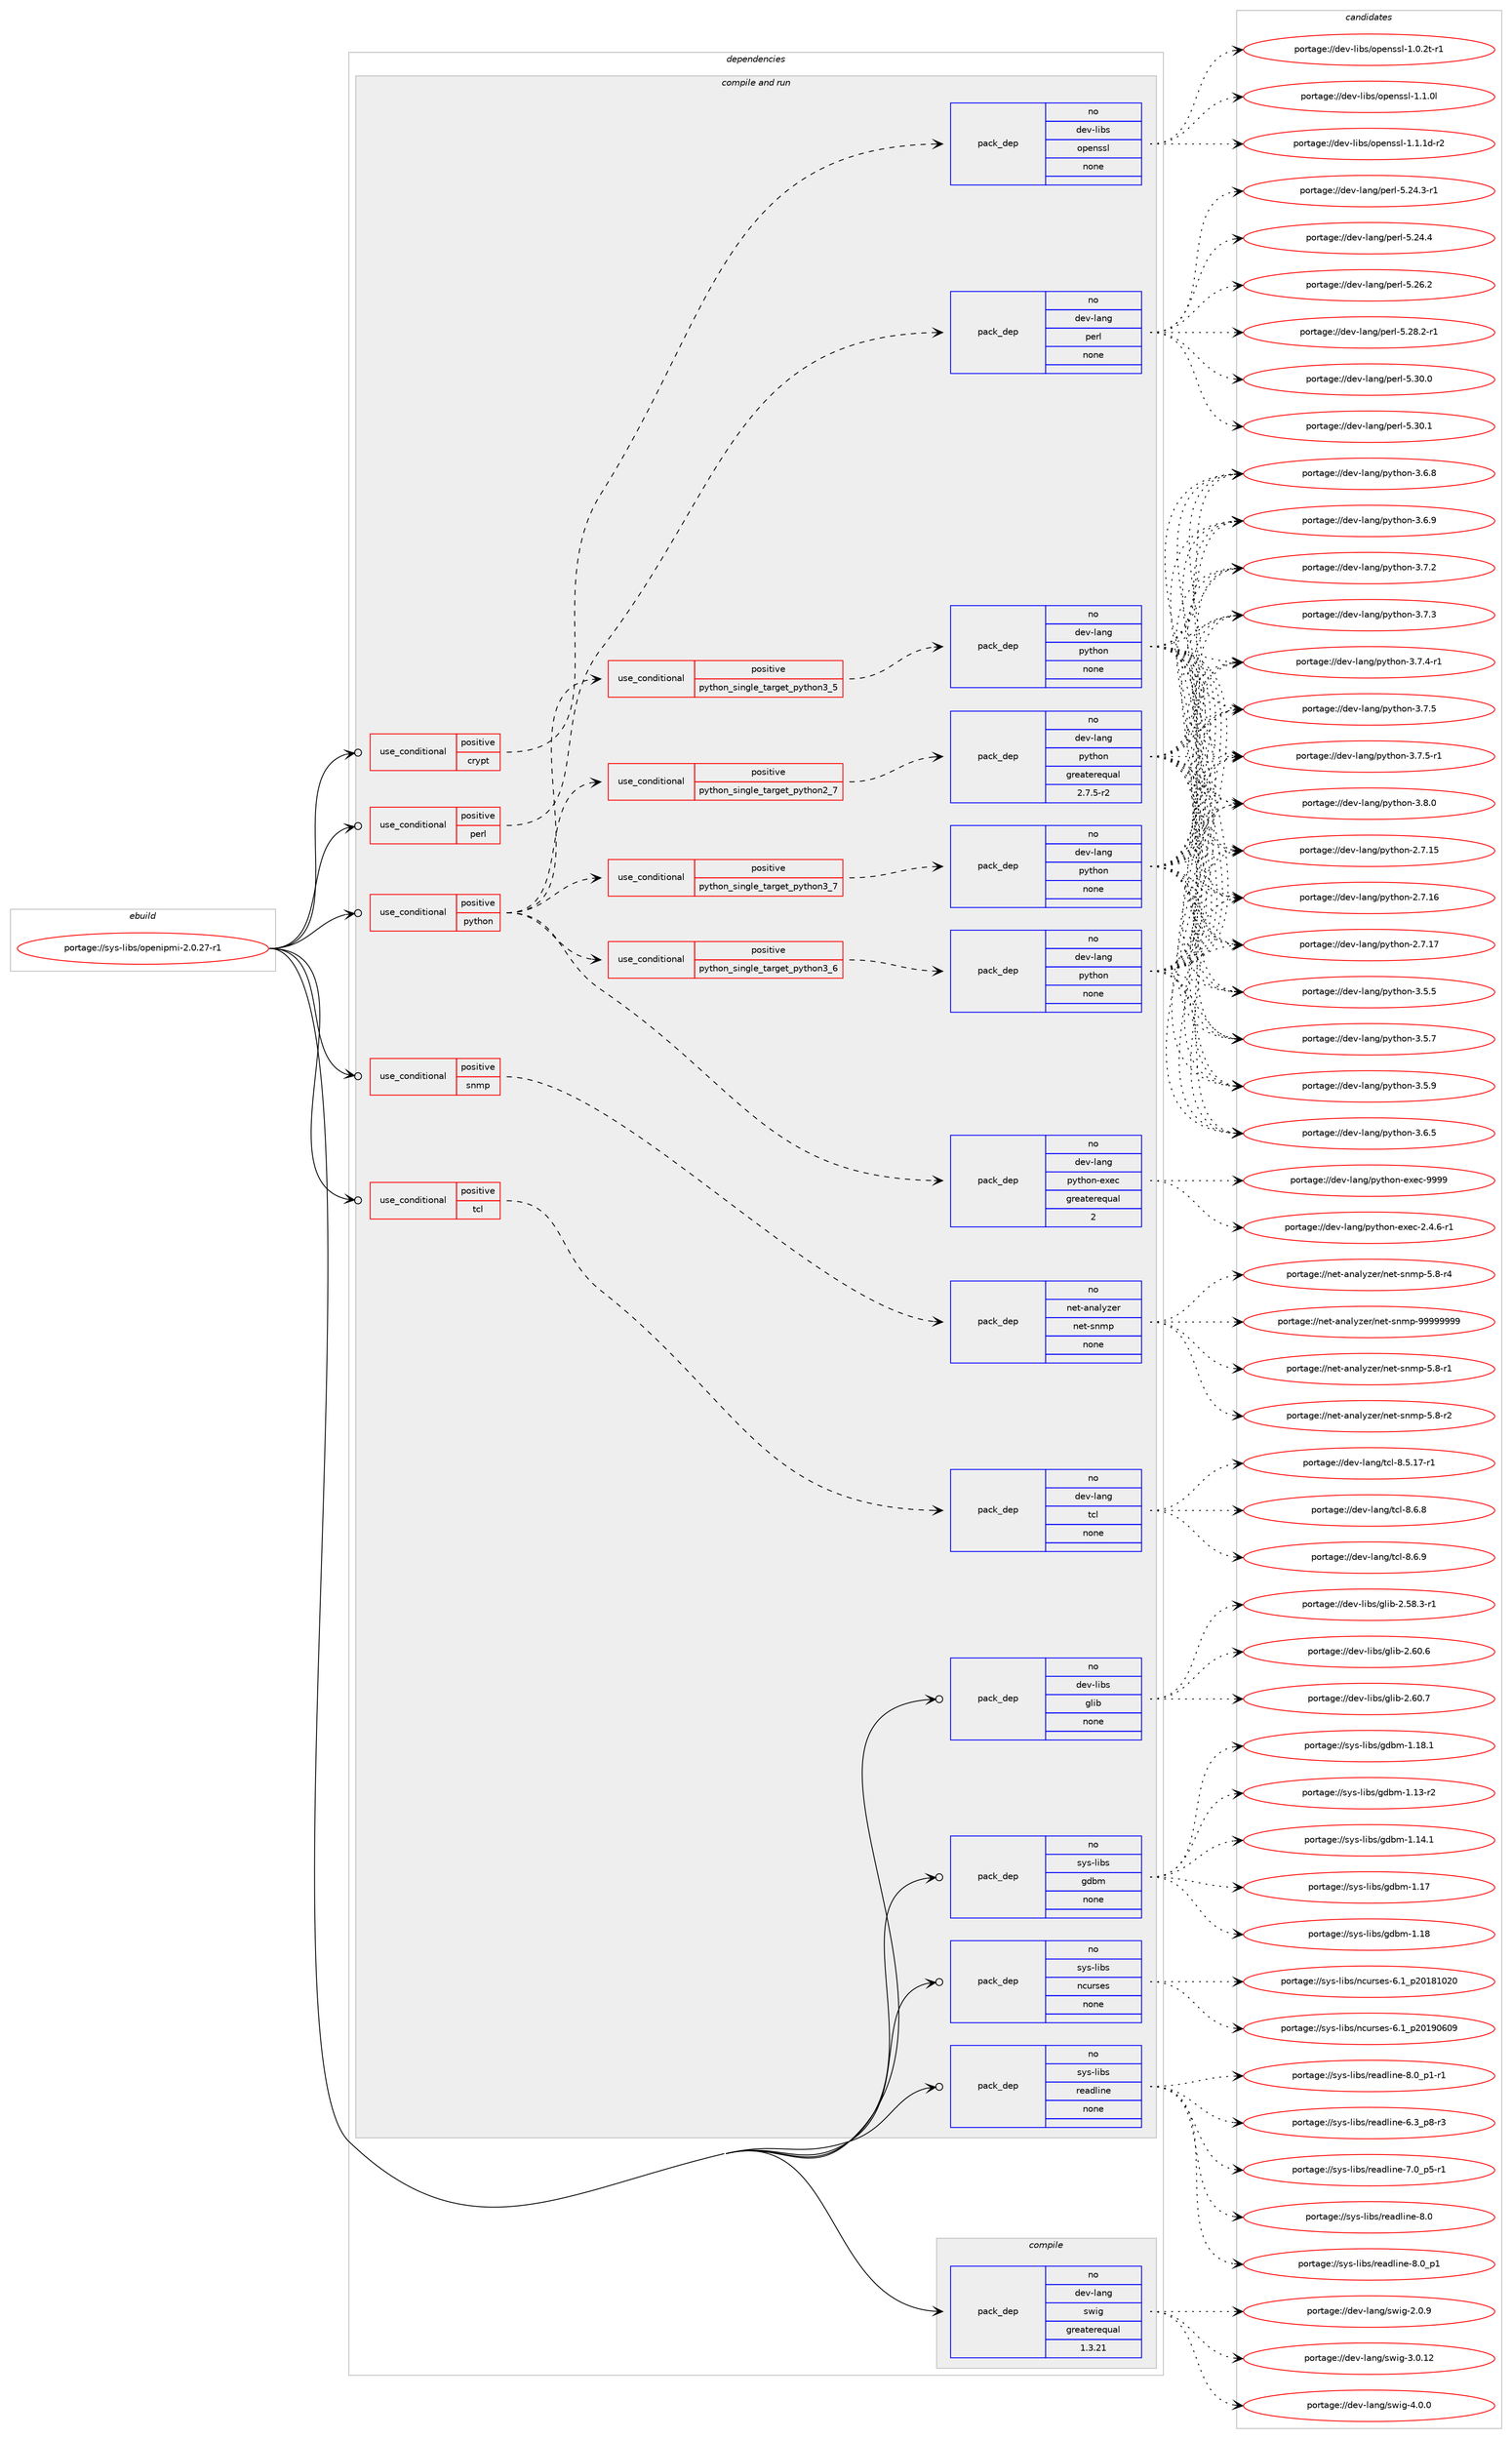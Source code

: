 digraph prolog {

# *************
# Graph options
# *************

newrank=true;
concentrate=true;
compound=true;
graph [rankdir=LR,fontname=Helvetica,fontsize=10,ranksep=1.5];#, ranksep=2.5, nodesep=0.2];
edge  [arrowhead=vee];
node  [fontname=Helvetica,fontsize=10];

# **********
# The ebuild
# **********

subgraph cluster_leftcol {
color=gray;
rank=same;
label=<<i>ebuild</i>>;
id [label="portage://sys-libs/openipmi-2.0.27-r1", color=red, width=4, href="../sys-libs/openipmi-2.0.27-r1.svg"];
}

# ****************
# The dependencies
# ****************

subgraph cluster_midcol {
color=gray;
label=<<i>dependencies</i>>;
subgraph cluster_compile {
fillcolor="#eeeeee";
style=filled;
label=<<i>compile</i>>;
subgraph pack320271 {
dependency432081 [label=<<TABLE BORDER="0" CELLBORDER="1" CELLSPACING="0" CELLPADDING="4" WIDTH="220"><TR><TD ROWSPAN="6" CELLPADDING="30">pack_dep</TD></TR><TR><TD WIDTH="110">no</TD></TR><TR><TD>dev-lang</TD></TR><TR><TD>swig</TD></TR><TR><TD>greaterequal</TD></TR><TR><TD>1.3.21</TD></TR></TABLE>>, shape=none, color=blue];
}
id:e -> dependency432081:w [weight=20,style="solid",arrowhead="vee"];
}
subgraph cluster_compileandrun {
fillcolor="#eeeeee";
style=filled;
label=<<i>compile and run</i>>;
subgraph cond104509 {
dependency432082 [label=<<TABLE BORDER="0" CELLBORDER="1" CELLSPACING="0" CELLPADDING="4"><TR><TD ROWSPAN="3" CELLPADDING="10">use_conditional</TD></TR><TR><TD>positive</TD></TR><TR><TD>crypt</TD></TR></TABLE>>, shape=none, color=red];
subgraph pack320272 {
dependency432083 [label=<<TABLE BORDER="0" CELLBORDER="1" CELLSPACING="0" CELLPADDING="4" WIDTH="220"><TR><TD ROWSPAN="6" CELLPADDING="30">pack_dep</TD></TR><TR><TD WIDTH="110">no</TD></TR><TR><TD>dev-libs</TD></TR><TR><TD>openssl</TD></TR><TR><TD>none</TD></TR><TR><TD></TD></TR></TABLE>>, shape=none, color=blue];
}
dependency432082:e -> dependency432083:w [weight=20,style="dashed",arrowhead="vee"];
}
id:e -> dependency432082:w [weight=20,style="solid",arrowhead="odotvee"];
subgraph cond104510 {
dependency432084 [label=<<TABLE BORDER="0" CELLBORDER="1" CELLSPACING="0" CELLPADDING="4"><TR><TD ROWSPAN="3" CELLPADDING="10">use_conditional</TD></TR><TR><TD>positive</TD></TR><TR><TD>perl</TD></TR></TABLE>>, shape=none, color=red];
subgraph pack320273 {
dependency432085 [label=<<TABLE BORDER="0" CELLBORDER="1" CELLSPACING="0" CELLPADDING="4" WIDTH="220"><TR><TD ROWSPAN="6" CELLPADDING="30">pack_dep</TD></TR><TR><TD WIDTH="110">no</TD></TR><TR><TD>dev-lang</TD></TR><TR><TD>perl</TD></TR><TR><TD>none</TD></TR><TR><TD></TD></TR></TABLE>>, shape=none, color=blue];
}
dependency432084:e -> dependency432085:w [weight=20,style="dashed",arrowhead="vee"];
}
id:e -> dependency432084:w [weight=20,style="solid",arrowhead="odotvee"];
subgraph cond104511 {
dependency432086 [label=<<TABLE BORDER="0" CELLBORDER="1" CELLSPACING="0" CELLPADDING="4"><TR><TD ROWSPAN="3" CELLPADDING="10">use_conditional</TD></TR><TR><TD>positive</TD></TR><TR><TD>python</TD></TR></TABLE>>, shape=none, color=red];
subgraph cond104512 {
dependency432087 [label=<<TABLE BORDER="0" CELLBORDER="1" CELLSPACING="0" CELLPADDING="4"><TR><TD ROWSPAN="3" CELLPADDING="10">use_conditional</TD></TR><TR><TD>positive</TD></TR><TR><TD>python_single_target_python2_7</TD></TR></TABLE>>, shape=none, color=red];
subgraph pack320274 {
dependency432088 [label=<<TABLE BORDER="0" CELLBORDER="1" CELLSPACING="0" CELLPADDING="4" WIDTH="220"><TR><TD ROWSPAN="6" CELLPADDING="30">pack_dep</TD></TR><TR><TD WIDTH="110">no</TD></TR><TR><TD>dev-lang</TD></TR><TR><TD>python</TD></TR><TR><TD>greaterequal</TD></TR><TR><TD>2.7.5-r2</TD></TR></TABLE>>, shape=none, color=blue];
}
dependency432087:e -> dependency432088:w [weight=20,style="dashed",arrowhead="vee"];
}
dependency432086:e -> dependency432087:w [weight=20,style="dashed",arrowhead="vee"];
subgraph cond104513 {
dependency432089 [label=<<TABLE BORDER="0" CELLBORDER="1" CELLSPACING="0" CELLPADDING="4"><TR><TD ROWSPAN="3" CELLPADDING="10">use_conditional</TD></TR><TR><TD>positive</TD></TR><TR><TD>python_single_target_python3_5</TD></TR></TABLE>>, shape=none, color=red];
subgraph pack320275 {
dependency432090 [label=<<TABLE BORDER="0" CELLBORDER="1" CELLSPACING="0" CELLPADDING="4" WIDTH="220"><TR><TD ROWSPAN="6" CELLPADDING="30">pack_dep</TD></TR><TR><TD WIDTH="110">no</TD></TR><TR><TD>dev-lang</TD></TR><TR><TD>python</TD></TR><TR><TD>none</TD></TR><TR><TD></TD></TR></TABLE>>, shape=none, color=blue];
}
dependency432089:e -> dependency432090:w [weight=20,style="dashed",arrowhead="vee"];
}
dependency432086:e -> dependency432089:w [weight=20,style="dashed",arrowhead="vee"];
subgraph cond104514 {
dependency432091 [label=<<TABLE BORDER="0" CELLBORDER="1" CELLSPACING="0" CELLPADDING="4"><TR><TD ROWSPAN="3" CELLPADDING="10">use_conditional</TD></TR><TR><TD>positive</TD></TR><TR><TD>python_single_target_python3_6</TD></TR></TABLE>>, shape=none, color=red];
subgraph pack320276 {
dependency432092 [label=<<TABLE BORDER="0" CELLBORDER="1" CELLSPACING="0" CELLPADDING="4" WIDTH="220"><TR><TD ROWSPAN="6" CELLPADDING="30">pack_dep</TD></TR><TR><TD WIDTH="110">no</TD></TR><TR><TD>dev-lang</TD></TR><TR><TD>python</TD></TR><TR><TD>none</TD></TR><TR><TD></TD></TR></TABLE>>, shape=none, color=blue];
}
dependency432091:e -> dependency432092:w [weight=20,style="dashed",arrowhead="vee"];
}
dependency432086:e -> dependency432091:w [weight=20,style="dashed",arrowhead="vee"];
subgraph cond104515 {
dependency432093 [label=<<TABLE BORDER="0" CELLBORDER="1" CELLSPACING="0" CELLPADDING="4"><TR><TD ROWSPAN="3" CELLPADDING="10">use_conditional</TD></TR><TR><TD>positive</TD></TR><TR><TD>python_single_target_python3_7</TD></TR></TABLE>>, shape=none, color=red];
subgraph pack320277 {
dependency432094 [label=<<TABLE BORDER="0" CELLBORDER="1" CELLSPACING="0" CELLPADDING="4" WIDTH="220"><TR><TD ROWSPAN="6" CELLPADDING="30">pack_dep</TD></TR><TR><TD WIDTH="110">no</TD></TR><TR><TD>dev-lang</TD></TR><TR><TD>python</TD></TR><TR><TD>none</TD></TR><TR><TD></TD></TR></TABLE>>, shape=none, color=blue];
}
dependency432093:e -> dependency432094:w [weight=20,style="dashed",arrowhead="vee"];
}
dependency432086:e -> dependency432093:w [weight=20,style="dashed",arrowhead="vee"];
subgraph pack320278 {
dependency432095 [label=<<TABLE BORDER="0" CELLBORDER="1" CELLSPACING="0" CELLPADDING="4" WIDTH="220"><TR><TD ROWSPAN="6" CELLPADDING="30">pack_dep</TD></TR><TR><TD WIDTH="110">no</TD></TR><TR><TD>dev-lang</TD></TR><TR><TD>python-exec</TD></TR><TR><TD>greaterequal</TD></TR><TR><TD>2</TD></TR></TABLE>>, shape=none, color=blue];
}
dependency432086:e -> dependency432095:w [weight=20,style="dashed",arrowhead="vee"];
}
id:e -> dependency432086:w [weight=20,style="solid",arrowhead="odotvee"];
subgraph cond104516 {
dependency432096 [label=<<TABLE BORDER="0" CELLBORDER="1" CELLSPACING="0" CELLPADDING="4"><TR><TD ROWSPAN="3" CELLPADDING="10">use_conditional</TD></TR><TR><TD>positive</TD></TR><TR><TD>snmp</TD></TR></TABLE>>, shape=none, color=red];
subgraph pack320279 {
dependency432097 [label=<<TABLE BORDER="0" CELLBORDER="1" CELLSPACING="0" CELLPADDING="4" WIDTH="220"><TR><TD ROWSPAN="6" CELLPADDING="30">pack_dep</TD></TR><TR><TD WIDTH="110">no</TD></TR><TR><TD>net-analyzer</TD></TR><TR><TD>net-snmp</TD></TR><TR><TD>none</TD></TR><TR><TD></TD></TR></TABLE>>, shape=none, color=blue];
}
dependency432096:e -> dependency432097:w [weight=20,style="dashed",arrowhead="vee"];
}
id:e -> dependency432096:w [weight=20,style="solid",arrowhead="odotvee"];
subgraph cond104517 {
dependency432098 [label=<<TABLE BORDER="0" CELLBORDER="1" CELLSPACING="0" CELLPADDING="4"><TR><TD ROWSPAN="3" CELLPADDING="10">use_conditional</TD></TR><TR><TD>positive</TD></TR><TR><TD>tcl</TD></TR></TABLE>>, shape=none, color=red];
subgraph pack320280 {
dependency432099 [label=<<TABLE BORDER="0" CELLBORDER="1" CELLSPACING="0" CELLPADDING="4" WIDTH="220"><TR><TD ROWSPAN="6" CELLPADDING="30">pack_dep</TD></TR><TR><TD WIDTH="110">no</TD></TR><TR><TD>dev-lang</TD></TR><TR><TD>tcl</TD></TR><TR><TD>none</TD></TR><TR><TD></TD></TR></TABLE>>, shape=none, color=blue];
}
dependency432098:e -> dependency432099:w [weight=20,style="dashed",arrowhead="vee"];
}
id:e -> dependency432098:w [weight=20,style="solid",arrowhead="odotvee"];
subgraph pack320281 {
dependency432100 [label=<<TABLE BORDER="0" CELLBORDER="1" CELLSPACING="0" CELLPADDING="4" WIDTH="220"><TR><TD ROWSPAN="6" CELLPADDING="30">pack_dep</TD></TR><TR><TD WIDTH="110">no</TD></TR><TR><TD>dev-libs</TD></TR><TR><TD>glib</TD></TR><TR><TD>none</TD></TR><TR><TD></TD></TR></TABLE>>, shape=none, color=blue];
}
id:e -> dependency432100:w [weight=20,style="solid",arrowhead="odotvee"];
subgraph pack320282 {
dependency432101 [label=<<TABLE BORDER="0" CELLBORDER="1" CELLSPACING="0" CELLPADDING="4" WIDTH="220"><TR><TD ROWSPAN="6" CELLPADDING="30">pack_dep</TD></TR><TR><TD WIDTH="110">no</TD></TR><TR><TD>sys-libs</TD></TR><TR><TD>gdbm</TD></TR><TR><TD>none</TD></TR><TR><TD></TD></TR></TABLE>>, shape=none, color=blue];
}
id:e -> dependency432101:w [weight=20,style="solid",arrowhead="odotvee"];
subgraph pack320283 {
dependency432102 [label=<<TABLE BORDER="0" CELLBORDER="1" CELLSPACING="0" CELLPADDING="4" WIDTH="220"><TR><TD ROWSPAN="6" CELLPADDING="30">pack_dep</TD></TR><TR><TD WIDTH="110">no</TD></TR><TR><TD>sys-libs</TD></TR><TR><TD>ncurses</TD></TR><TR><TD>none</TD></TR><TR><TD></TD></TR></TABLE>>, shape=none, color=blue];
}
id:e -> dependency432102:w [weight=20,style="solid",arrowhead="odotvee"];
subgraph pack320284 {
dependency432103 [label=<<TABLE BORDER="0" CELLBORDER="1" CELLSPACING="0" CELLPADDING="4" WIDTH="220"><TR><TD ROWSPAN="6" CELLPADDING="30">pack_dep</TD></TR><TR><TD WIDTH="110">no</TD></TR><TR><TD>sys-libs</TD></TR><TR><TD>readline</TD></TR><TR><TD>none</TD></TR><TR><TD></TD></TR></TABLE>>, shape=none, color=blue];
}
id:e -> dependency432103:w [weight=20,style="solid",arrowhead="odotvee"];
}
subgraph cluster_run {
fillcolor="#eeeeee";
style=filled;
label=<<i>run</i>>;
}
}

# **************
# The candidates
# **************

subgraph cluster_choices {
rank=same;
color=gray;
label=<<i>candidates</i>>;

subgraph choice320271 {
color=black;
nodesep=1;
choiceportage100101118451089711010347115119105103455046484657 [label="portage://dev-lang/swig-2.0.9", color=red, width=4,href="../dev-lang/swig-2.0.9.svg"];
choiceportage10010111845108971101034711511910510345514648464950 [label="portage://dev-lang/swig-3.0.12", color=red, width=4,href="../dev-lang/swig-3.0.12.svg"];
choiceportage100101118451089711010347115119105103455246484648 [label="portage://dev-lang/swig-4.0.0", color=red, width=4,href="../dev-lang/swig-4.0.0.svg"];
dependency432081:e -> choiceportage100101118451089711010347115119105103455046484657:w [style=dotted,weight="100"];
dependency432081:e -> choiceportage10010111845108971101034711511910510345514648464950:w [style=dotted,weight="100"];
dependency432081:e -> choiceportage100101118451089711010347115119105103455246484648:w [style=dotted,weight="100"];
}
subgraph choice320272 {
color=black;
nodesep=1;
choiceportage1001011184510810598115471111121011101151151084549464846501164511449 [label="portage://dev-libs/openssl-1.0.2t-r1", color=red, width=4,href="../dev-libs/openssl-1.0.2t-r1.svg"];
choiceportage100101118451081059811547111112101110115115108454946494648108 [label="portage://dev-libs/openssl-1.1.0l", color=red, width=4,href="../dev-libs/openssl-1.1.0l.svg"];
choiceportage1001011184510810598115471111121011101151151084549464946491004511450 [label="portage://dev-libs/openssl-1.1.1d-r2", color=red, width=4,href="../dev-libs/openssl-1.1.1d-r2.svg"];
dependency432083:e -> choiceportage1001011184510810598115471111121011101151151084549464846501164511449:w [style=dotted,weight="100"];
dependency432083:e -> choiceportage100101118451081059811547111112101110115115108454946494648108:w [style=dotted,weight="100"];
dependency432083:e -> choiceportage1001011184510810598115471111121011101151151084549464946491004511450:w [style=dotted,weight="100"];
}
subgraph choice320273 {
color=black;
nodesep=1;
choiceportage100101118451089711010347112101114108455346505246514511449 [label="portage://dev-lang/perl-5.24.3-r1", color=red, width=4,href="../dev-lang/perl-5.24.3-r1.svg"];
choiceportage10010111845108971101034711210111410845534650524652 [label="portage://dev-lang/perl-5.24.4", color=red, width=4,href="../dev-lang/perl-5.24.4.svg"];
choiceportage10010111845108971101034711210111410845534650544650 [label="portage://dev-lang/perl-5.26.2", color=red, width=4,href="../dev-lang/perl-5.26.2.svg"];
choiceportage100101118451089711010347112101114108455346505646504511449 [label="portage://dev-lang/perl-5.28.2-r1", color=red, width=4,href="../dev-lang/perl-5.28.2-r1.svg"];
choiceportage10010111845108971101034711210111410845534651484648 [label="portage://dev-lang/perl-5.30.0", color=red, width=4,href="../dev-lang/perl-5.30.0.svg"];
choiceportage10010111845108971101034711210111410845534651484649 [label="portage://dev-lang/perl-5.30.1", color=red, width=4,href="../dev-lang/perl-5.30.1.svg"];
dependency432085:e -> choiceportage100101118451089711010347112101114108455346505246514511449:w [style=dotted,weight="100"];
dependency432085:e -> choiceportage10010111845108971101034711210111410845534650524652:w [style=dotted,weight="100"];
dependency432085:e -> choiceportage10010111845108971101034711210111410845534650544650:w [style=dotted,weight="100"];
dependency432085:e -> choiceportage100101118451089711010347112101114108455346505646504511449:w [style=dotted,weight="100"];
dependency432085:e -> choiceportage10010111845108971101034711210111410845534651484648:w [style=dotted,weight="100"];
dependency432085:e -> choiceportage10010111845108971101034711210111410845534651484649:w [style=dotted,weight="100"];
}
subgraph choice320274 {
color=black;
nodesep=1;
choiceportage10010111845108971101034711212111610411111045504655464953 [label="portage://dev-lang/python-2.7.15", color=red, width=4,href="../dev-lang/python-2.7.15.svg"];
choiceportage10010111845108971101034711212111610411111045504655464954 [label="portage://dev-lang/python-2.7.16", color=red, width=4,href="../dev-lang/python-2.7.16.svg"];
choiceportage10010111845108971101034711212111610411111045504655464955 [label="portage://dev-lang/python-2.7.17", color=red, width=4,href="../dev-lang/python-2.7.17.svg"];
choiceportage100101118451089711010347112121116104111110455146534653 [label="portage://dev-lang/python-3.5.5", color=red, width=4,href="../dev-lang/python-3.5.5.svg"];
choiceportage100101118451089711010347112121116104111110455146534655 [label="portage://dev-lang/python-3.5.7", color=red, width=4,href="../dev-lang/python-3.5.7.svg"];
choiceportage100101118451089711010347112121116104111110455146534657 [label="portage://dev-lang/python-3.5.9", color=red, width=4,href="../dev-lang/python-3.5.9.svg"];
choiceportage100101118451089711010347112121116104111110455146544653 [label="portage://dev-lang/python-3.6.5", color=red, width=4,href="../dev-lang/python-3.6.5.svg"];
choiceportage100101118451089711010347112121116104111110455146544656 [label="portage://dev-lang/python-3.6.8", color=red, width=4,href="../dev-lang/python-3.6.8.svg"];
choiceportage100101118451089711010347112121116104111110455146544657 [label="portage://dev-lang/python-3.6.9", color=red, width=4,href="../dev-lang/python-3.6.9.svg"];
choiceportage100101118451089711010347112121116104111110455146554650 [label="portage://dev-lang/python-3.7.2", color=red, width=4,href="../dev-lang/python-3.7.2.svg"];
choiceportage100101118451089711010347112121116104111110455146554651 [label="portage://dev-lang/python-3.7.3", color=red, width=4,href="../dev-lang/python-3.7.3.svg"];
choiceportage1001011184510897110103471121211161041111104551465546524511449 [label="portage://dev-lang/python-3.7.4-r1", color=red, width=4,href="../dev-lang/python-3.7.4-r1.svg"];
choiceportage100101118451089711010347112121116104111110455146554653 [label="portage://dev-lang/python-3.7.5", color=red, width=4,href="../dev-lang/python-3.7.5.svg"];
choiceportage1001011184510897110103471121211161041111104551465546534511449 [label="portage://dev-lang/python-3.7.5-r1", color=red, width=4,href="../dev-lang/python-3.7.5-r1.svg"];
choiceportage100101118451089711010347112121116104111110455146564648 [label="portage://dev-lang/python-3.8.0", color=red, width=4,href="../dev-lang/python-3.8.0.svg"];
dependency432088:e -> choiceportage10010111845108971101034711212111610411111045504655464953:w [style=dotted,weight="100"];
dependency432088:e -> choiceportage10010111845108971101034711212111610411111045504655464954:w [style=dotted,weight="100"];
dependency432088:e -> choiceportage10010111845108971101034711212111610411111045504655464955:w [style=dotted,weight="100"];
dependency432088:e -> choiceportage100101118451089711010347112121116104111110455146534653:w [style=dotted,weight="100"];
dependency432088:e -> choiceportage100101118451089711010347112121116104111110455146534655:w [style=dotted,weight="100"];
dependency432088:e -> choiceportage100101118451089711010347112121116104111110455146534657:w [style=dotted,weight="100"];
dependency432088:e -> choiceportage100101118451089711010347112121116104111110455146544653:w [style=dotted,weight="100"];
dependency432088:e -> choiceportage100101118451089711010347112121116104111110455146544656:w [style=dotted,weight="100"];
dependency432088:e -> choiceportage100101118451089711010347112121116104111110455146544657:w [style=dotted,weight="100"];
dependency432088:e -> choiceportage100101118451089711010347112121116104111110455146554650:w [style=dotted,weight="100"];
dependency432088:e -> choiceportage100101118451089711010347112121116104111110455146554651:w [style=dotted,weight="100"];
dependency432088:e -> choiceportage1001011184510897110103471121211161041111104551465546524511449:w [style=dotted,weight="100"];
dependency432088:e -> choiceportage100101118451089711010347112121116104111110455146554653:w [style=dotted,weight="100"];
dependency432088:e -> choiceportage1001011184510897110103471121211161041111104551465546534511449:w [style=dotted,weight="100"];
dependency432088:e -> choiceportage100101118451089711010347112121116104111110455146564648:w [style=dotted,weight="100"];
}
subgraph choice320275 {
color=black;
nodesep=1;
choiceportage10010111845108971101034711212111610411111045504655464953 [label="portage://dev-lang/python-2.7.15", color=red, width=4,href="../dev-lang/python-2.7.15.svg"];
choiceportage10010111845108971101034711212111610411111045504655464954 [label="portage://dev-lang/python-2.7.16", color=red, width=4,href="../dev-lang/python-2.7.16.svg"];
choiceportage10010111845108971101034711212111610411111045504655464955 [label="portage://dev-lang/python-2.7.17", color=red, width=4,href="../dev-lang/python-2.7.17.svg"];
choiceportage100101118451089711010347112121116104111110455146534653 [label="portage://dev-lang/python-3.5.5", color=red, width=4,href="../dev-lang/python-3.5.5.svg"];
choiceportage100101118451089711010347112121116104111110455146534655 [label="portage://dev-lang/python-3.5.7", color=red, width=4,href="../dev-lang/python-3.5.7.svg"];
choiceportage100101118451089711010347112121116104111110455146534657 [label="portage://dev-lang/python-3.5.9", color=red, width=4,href="../dev-lang/python-3.5.9.svg"];
choiceportage100101118451089711010347112121116104111110455146544653 [label="portage://dev-lang/python-3.6.5", color=red, width=4,href="../dev-lang/python-3.6.5.svg"];
choiceportage100101118451089711010347112121116104111110455146544656 [label="portage://dev-lang/python-3.6.8", color=red, width=4,href="../dev-lang/python-3.6.8.svg"];
choiceportage100101118451089711010347112121116104111110455146544657 [label="portage://dev-lang/python-3.6.9", color=red, width=4,href="../dev-lang/python-3.6.9.svg"];
choiceportage100101118451089711010347112121116104111110455146554650 [label="portage://dev-lang/python-3.7.2", color=red, width=4,href="../dev-lang/python-3.7.2.svg"];
choiceportage100101118451089711010347112121116104111110455146554651 [label="portage://dev-lang/python-3.7.3", color=red, width=4,href="../dev-lang/python-3.7.3.svg"];
choiceportage1001011184510897110103471121211161041111104551465546524511449 [label="portage://dev-lang/python-3.7.4-r1", color=red, width=4,href="../dev-lang/python-3.7.4-r1.svg"];
choiceportage100101118451089711010347112121116104111110455146554653 [label="portage://dev-lang/python-3.7.5", color=red, width=4,href="../dev-lang/python-3.7.5.svg"];
choiceportage1001011184510897110103471121211161041111104551465546534511449 [label="portage://dev-lang/python-3.7.5-r1", color=red, width=4,href="../dev-lang/python-3.7.5-r1.svg"];
choiceportage100101118451089711010347112121116104111110455146564648 [label="portage://dev-lang/python-3.8.0", color=red, width=4,href="../dev-lang/python-3.8.0.svg"];
dependency432090:e -> choiceportage10010111845108971101034711212111610411111045504655464953:w [style=dotted,weight="100"];
dependency432090:e -> choiceportage10010111845108971101034711212111610411111045504655464954:w [style=dotted,weight="100"];
dependency432090:e -> choiceportage10010111845108971101034711212111610411111045504655464955:w [style=dotted,weight="100"];
dependency432090:e -> choiceportage100101118451089711010347112121116104111110455146534653:w [style=dotted,weight="100"];
dependency432090:e -> choiceportage100101118451089711010347112121116104111110455146534655:w [style=dotted,weight="100"];
dependency432090:e -> choiceportage100101118451089711010347112121116104111110455146534657:w [style=dotted,weight="100"];
dependency432090:e -> choiceportage100101118451089711010347112121116104111110455146544653:w [style=dotted,weight="100"];
dependency432090:e -> choiceportage100101118451089711010347112121116104111110455146544656:w [style=dotted,weight="100"];
dependency432090:e -> choiceportage100101118451089711010347112121116104111110455146544657:w [style=dotted,weight="100"];
dependency432090:e -> choiceportage100101118451089711010347112121116104111110455146554650:w [style=dotted,weight="100"];
dependency432090:e -> choiceportage100101118451089711010347112121116104111110455146554651:w [style=dotted,weight="100"];
dependency432090:e -> choiceportage1001011184510897110103471121211161041111104551465546524511449:w [style=dotted,weight="100"];
dependency432090:e -> choiceportage100101118451089711010347112121116104111110455146554653:w [style=dotted,weight="100"];
dependency432090:e -> choiceportage1001011184510897110103471121211161041111104551465546534511449:w [style=dotted,weight="100"];
dependency432090:e -> choiceportage100101118451089711010347112121116104111110455146564648:w [style=dotted,weight="100"];
}
subgraph choice320276 {
color=black;
nodesep=1;
choiceportage10010111845108971101034711212111610411111045504655464953 [label="portage://dev-lang/python-2.7.15", color=red, width=4,href="../dev-lang/python-2.7.15.svg"];
choiceportage10010111845108971101034711212111610411111045504655464954 [label="portage://dev-lang/python-2.7.16", color=red, width=4,href="../dev-lang/python-2.7.16.svg"];
choiceportage10010111845108971101034711212111610411111045504655464955 [label="portage://dev-lang/python-2.7.17", color=red, width=4,href="../dev-lang/python-2.7.17.svg"];
choiceportage100101118451089711010347112121116104111110455146534653 [label="portage://dev-lang/python-3.5.5", color=red, width=4,href="../dev-lang/python-3.5.5.svg"];
choiceportage100101118451089711010347112121116104111110455146534655 [label="portage://dev-lang/python-3.5.7", color=red, width=4,href="../dev-lang/python-3.5.7.svg"];
choiceportage100101118451089711010347112121116104111110455146534657 [label="portage://dev-lang/python-3.5.9", color=red, width=4,href="../dev-lang/python-3.5.9.svg"];
choiceportage100101118451089711010347112121116104111110455146544653 [label="portage://dev-lang/python-3.6.5", color=red, width=4,href="../dev-lang/python-3.6.5.svg"];
choiceportage100101118451089711010347112121116104111110455146544656 [label="portage://dev-lang/python-3.6.8", color=red, width=4,href="../dev-lang/python-3.6.8.svg"];
choiceportage100101118451089711010347112121116104111110455146544657 [label="portage://dev-lang/python-3.6.9", color=red, width=4,href="../dev-lang/python-3.6.9.svg"];
choiceportage100101118451089711010347112121116104111110455146554650 [label="portage://dev-lang/python-3.7.2", color=red, width=4,href="../dev-lang/python-3.7.2.svg"];
choiceportage100101118451089711010347112121116104111110455146554651 [label="portage://dev-lang/python-3.7.3", color=red, width=4,href="../dev-lang/python-3.7.3.svg"];
choiceportage1001011184510897110103471121211161041111104551465546524511449 [label="portage://dev-lang/python-3.7.4-r1", color=red, width=4,href="../dev-lang/python-3.7.4-r1.svg"];
choiceportage100101118451089711010347112121116104111110455146554653 [label="portage://dev-lang/python-3.7.5", color=red, width=4,href="../dev-lang/python-3.7.5.svg"];
choiceportage1001011184510897110103471121211161041111104551465546534511449 [label="portage://dev-lang/python-3.7.5-r1", color=red, width=4,href="../dev-lang/python-3.7.5-r1.svg"];
choiceportage100101118451089711010347112121116104111110455146564648 [label="portage://dev-lang/python-3.8.0", color=red, width=4,href="../dev-lang/python-3.8.0.svg"];
dependency432092:e -> choiceportage10010111845108971101034711212111610411111045504655464953:w [style=dotted,weight="100"];
dependency432092:e -> choiceportage10010111845108971101034711212111610411111045504655464954:w [style=dotted,weight="100"];
dependency432092:e -> choiceportage10010111845108971101034711212111610411111045504655464955:w [style=dotted,weight="100"];
dependency432092:e -> choiceportage100101118451089711010347112121116104111110455146534653:w [style=dotted,weight="100"];
dependency432092:e -> choiceportage100101118451089711010347112121116104111110455146534655:w [style=dotted,weight="100"];
dependency432092:e -> choiceportage100101118451089711010347112121116104111110455146534657:w [style=dotted,weight="100"];
dependency432092:e -> choiceportage100101118451089711010347112121116104111110455146544653:w [style=dotted,weight="100"];
dependency432092:e -> choiceportage100101118451089711010347112121116104111110455146544656:w [style=dotted,weight="100"];
dependency432092:e -> choiceportage100101118451089711010347112121116104111110455146544657:w [style=dotted,weight="100"];
dependency432092:e -> choiceportage100101118451089711010347112121116104111110455146554650:w [style=dotted,weight="100"];
dependency432092:e -> choiceportage100101118451089711010347112121116104111110455146554651:w [style=dotted,weight="100"];
dependency432092:e -> choiceportage1001011184510897110103471121211161041111104551465546524511449:w [style=dotted,weight="100"];
dependency432092:e -> choiceportage100101118451089711010347112121116104111110455146554653:w [style=dotted,weight="100"];
dependency432092:e -> choiceportage1001011184510897110103471121211161041111104551465546534511449:w [style=dotted,weight="100"];
dependency432092:e -> choiceportage100101118451089711010347112121116104111110455146564648:w [style=dotted,weight="100"];
}
subgraph choice320277 {
color=black;
nodesep=1;
choiceportage10010111845108971101034711212111610411111045504655464953 [label="portage://dev-lang/python-2.7.15", color=red, width=4,href="../dev-lang/python-2.7.15.svg"];
choiceportage10010111845108971101034711212111610411111045504655464954 [label="portage://dev-lang/python-2.7.16", color=red, width=4,href="../dev-lang/python-2.7.16.svg"];
choiceportage10010111845108971101034711212111610411111045504655464955 [label="portage://dev-lang/python-2.7.17", color=red, width=4,href="../dev-lang/python-2.7.17.svg"];
choiceportage100101118451089711010347112121116104111110455146534653 [label="portage://dev-lang/python-3.5.5", color=red, width=4,href="../dev-lang/python-3.5.5.svg"];
choiceportage100101118451089711010347112121116104111110455146534655 [label="portage://dev-lang/python-3.5.7", color=red, width=4,href="../dev-lang/python-3.5.7.svg"];
choiceportage100101118451089711010347112121116104111110455146534657 [label="portage://dev-lang/python-3.5.9", color=red, width=4,href="../dev-lang/python-3.5.9.svg"];
choiceportage100101118451089711010347112121116104111110455146544653 [label="portage://dev-lang/python-3.6.5", color=red, width=4,href="../dev-lang/python-3.6.5.svg"];
choiceportage100101118451089711010347112121116104111110455146544656 [label="portage://dev-lang/python-3.6.8", color=red, width=4,href="../dev-lang/python-3.6.8.svg"];
choiceportage100101118451089711010347112121116104111110455146544657 [label="portage://dev-lang/python-3.6.9", color=red, width=4,href="../dev-lang/python-3.6.9.svg"];
choiceportage100101118451089711010347112121116104111110455146554650 [label="portage://dev-lang/python-3.7.2", color=red, width=4,href="../dev-lang/python-3.7.2.svg"];
choiceportage100101118451089711010347112121116104111110455146554651 [label="portage://dev-lang/python-3.7.3", color=red, width=4,href="../dev-lang/python-3.7.3.svg"];
choiceportage1001011184510897110103471121211161041111104551465546524511449 [label="portage://dev-lang/python-3.7.4-r1", color=red, width=4,href="../dev-lang/python-3.7.4-r1.svg"];
choiceportage100101118451089711010347112121116104111110455146554653 [label="portage://dev-lang/python-3.7.5", color=red, width=4,href="../dev-lang/python-3.7.5.svg"];
choiceportage1001011184510897110103471121211161041111104551465546534511449 [label="portage://dev-lang/python-3.7.5-r1", color=red, width=4,href="../dev-lang/python-3.7.5-r1.svg"];
choiceportage100101118451089711010347112121116104111110455146564648 [label="portage://dev-lang/python-3.8.0", color=red, width=4,href="../dev-lang/python-3.8.0.svg"];
dependency432094:e -> choiceportage10010111845108971101034711212111610411111045504655464953:w [style=dotted,weight="100"];
dependency432094:e -> choiceportage10010111845108971101034711212111610411111045504655464954:w [style=dotted,weight="100"];
dependency432094:e -> choiceportage10010111845108971101034711212111610411111045504655464955:w [style=dotted,weight="100"];
dependency432094:e -> choiceportage100101118451089711010347112121116104111110455146534653:w [style=dotted,weight="100"];
dependency432094:e -> choiceportage100101118451089711010347112121116104111110455146534655:w [style=dotted,weight="100"];
dependency432094:e -> choiceportage100101118451089711010347112121116104111110455146534657:w [style=dotted,weight="100"];
dependency432094:e -> choiceportage100101118451089711010347112121116104111110455146544653:w [style=dotted,weight="100"];
dependency432094:e -> choiceportage100101118451089711010347112121116104111110455146544656:w [style=dotted,weight="100"];
dependency432094:e -> choiceportage100101118451089711010347112121116104111110455146544657:w [style=dotted,weight="100"];
dependency432094:e -> choiceportage100101118451089711010347112121116104111110455146554650:w [style=dotted,weight="100"];
dependency432094:e -> choiceportage100101118451089711010347112121116104111110455146554651:w [style=dotted,weight="100"];
dependency432094:e -> choiceportage1001011184510897110103471121211161041111104551465546524511449:w [style=dotted,weight="100"];
dependency432094:e -> choiceportage100101118451089711010347112121116104111110455146554653:w [style=dotted,weight="100"];
dependency432094:e -> choiceportage1001011184510897110103471121211161041111104551465546534511449:w [style=dotted,weight="100"];
dependency432094:e -> choiceportage100101118451089711010347112121116104111110455146564648:w [style=dotted,weight="100"];
}
subgraph choice320278 {
color=black;
nodesep=1;
choiceportage10010111845108971101034711212111610411111045101120101994550465246544511449 [label="portage://dev-lang/python-exec-2.4.6-r1", color=red, width=4,href="../dev-lang/python-exec-2.4.6-r1.svg"];
choiceportage10010111845108971101034711212111610411111045101120101994557575757 [label="portage://dev-lang/python-exec-9999", color=red, width=4,href="../dev-lang/python-exec-9999.svg"];
dependency432095:e -> choiceportage10010111845108971101034711212111610411111045101120101994550465246544511449:w [style=dotted,weight="100"];
dependency432095:e -> choiceportage10010111845108971101034711212111610411111045101120101994557575757:w [style=dotted,weight="100"];
}
subgraph choice320279 {
color=black;
nodesep=1;
choiceportage1101011164597110971081211221011144711010111645115110109112455346564511449 [label="portage://net-analyzer/net-snmp-5.8-r1", color=red, width=4,href="../net-analyzer/net-snmp-5.8-r1.svg"];
choiceportage1101011164597110971081211221011144711010111645115110109112455346564511450 [label="portage://net-analyzer/net-snmp-5.8-r2", color=red, width=4,href="../net-analyzer/net-snmp-5.8-r2.svg"];
choiceportage1101011164597110971081211221011144711010111645115110109112455346564511452 [label="portage://net-analyzer/net-snmp-5.8-r4", color=red, width=4,href="../net-analyzer/net-snmp-5.8-r4.svg"];
choiceportage1101011164597110971081211221011144711010111645115110109112455757575757575757 [label="portage://net-analyzer/net-snmp-99999999", color=red, width=4,href="../net-analyzer/net-snmp-99999999.svg"];
dependency432097:e -> choiceportage1101011164597110971081211221011144711010111645115110109112455346564511449:w [style=dotted,weight="100"];
dependency432097:e -> choiceportage1101011164597110971081211221011144711010111645115110109112455346564511450:w [style=dotted,weight="100"];
dependency432097:e -> choiceportage1101011164597110971081211221011144711010111645115110109112455346564511452:w [style=dotted,weight="100"];
dependency432097:e -> choiceportage1101011164597110971081211221011144711010111645115110109112455757575757575757:w [style=dotted,weight="100"];
}
subgraph choice320280 {
color=black;
nodesep=1;
choiceportage10010111845108971101034711699108455646534649554511449 [label="portage://dev-lang/tcl-8.5.17-r1", color=red, width=4,href="../dev-lang/tcl-8.5.17-r1.svg"];
choiceportage10010111845108971101034711699108455646544656 [label="portage://dev-lang/tcl-8.6.8", color=red, width=4,href="../dev-lang/tcl-8.6.8.svg"];
choiceportage10010111845108971101034711699108455646544657 [label="portage://dev-lang/tcl-8.6.9", color=red, width=4,href="../dev-lang/tcl-8.6.9.svg"];
dependency432099:e -> choiceportage10010111845108971101034711699108455646534649554511449:w [style=dotted,weight="100"];
dependency432099:e -> choiceportage10010111845108971101034711699108455646544656:w [style=dotted,weight="100"];
dependency432099:e -> choiceportage10010111845108971101034711699108455646544657:w [style=dotted,weight="100"];
}
subgraph choice320281 {
color=black;
nodesep=1;
choiceportage10010111845108105981154710310810598455046535646514511449 [label="portage://dev-libs/glib-2.58.3-r1", color=red, width=4,href="../dev-libs/glib-2.58.3-r1.svg"];
choiceportage1001011184510810598115471031081059845504654484654 [label="portage://dev-libs/glib-2.60.6", color=red, width=4,href="../dev-libs/glib-2.60.6.svg"];
choiceportage1001011184510810598115471031081059845504654484655 [label="portage://dev-libs/glib-2.60.7", color=red, width=4,href="../dev-libs/glib-2.60.7.svg"];
dependency432100:e -> choiceportage10010111845108105981154710310810598455046535646514511449:w [style=dotted,weight="100"];
dependency432100:e -> choiceportage1001011184510810598115471031081059845504654484654:w [style=dotted,weight="100"];
dependency432100:e -> choiceportage1001011184510810598115471031081059845504654484655:w [style=dotted,weight="100"];
}
subgraph choice320282 {
color=black;
nodesep=1;
choiceportage1151211154510810598115471031009810945494649514511450 [label="portage://sys-libs/gdbm-1.13-r2", color=red, width=4,href="../sys-libs/gdbm-1.13-r2.svg"];
choiceportage1151211154510810598115471031009810945494649524649 [label="portage://sys-libs/gdbm-1.14.1", color=red, width=4,href="../sys-libs/gdbm-1.14.1.svg"];
choiceportage115121115451081059811547103100981094549464955 [label="portage://sys-libs/gdbm-1.17", color=red, width=4,href="../sys-libs/gdbm-1.17.svg"];
choiceportage115121115451081059811547103100981094549464956 [label="portage://sys-libs/gdbm-1.18", color=red, width=4,href="../sys-libs/gdbm-1.18.svg"];
choiceportage1151211154510810598115471031009810945494649564649 [label="portage://sys-libs/gdbm-1.18.1", color=red, width=4,href="../sys-libs/gdbm-1.18.1.svg"];
dependency432101:e -> choiceportage1151211154510810598115471031009810945494649514511450:w [style=dotted,weight="100"];
dependency432101:e -> choiceportage1151211154510810598115471031009810945494649524649:w [style=dotted,weight="100"];
dependency432101:e -> choiceportage115121115451081059811547103100981094549464955:w [style=dotted,weight="100"];
dependency432101:e -> choiceportage115121115451081059811547103100981094549464956:w [style=dotted,weight="100"];
dependency432101:e -> choiceportage1151211154510810598115471031009810945494649564649:w [style=dotted,weight="100"];
}
subgraph choice320283 {
color=black;
nodesep=1;
choiceportage1151211154510810598115471109911711411510111545544649951125048495649485048 [label="portage://sys-libs/ncurses-6.1_p20181020", color=red, width=4,href="../sys-libs/ncurses-6.1_p20181020.svg"];
choiceportage1151211154510810598115471109911711411510111545544649951125048495748544857 [label="portage://sys-libs/ncurses-6.1_p20190609", color=red, width=4,href="../sys-libs/ncurses-6.1_p20190609.svg"];
dependency432102:e -> choiceportage1151211154510810598115471109911711411510111545544649951125048495649485048:w [style=dotted,weight="100"];
dependency432102:e -> choiceportage1151211154510810598115471109911711411510111545544649951125048495748544857:w [style=dotted,weight="100"];
}
subgraph choice320284 {
color=black;
nodesep=1;
choiceportage115121115451081059811547114101971001081051101014554465195112564511451 [label="portage://sys-libs/readline-6.3_p8-r3", color=red, width=4,href="../sys-libs/readline-6.3_p8-r3.svg"];
choiceportage115121115451081059811547114101971001081051101014555464895112534511449 [label="portage://sys-libs/readline-7.0_p5-r1", color=red, width=4,href="../sys-libs/readline-7.0_p5-r1.svg"];
choiceportage1151211154510810598115471141019710010810511010145564648 [label="portage://sys-libs/readline-8.0", color=red, width=4,href="../sys-libs/readline-8.0.svg"];
choiceportage11512111545108105981154711410197100108105110101455646489511249 [label="portage://sys-libs/readline-8.0_p1", color=red, width=4,href="../sys-libs/readline-8.0_p1.svg"];
choiceportage115121115451081059811547114101971001081051101014556464895112494511449 [label="portage://sys-libs/readline-8.0_p1-r1", color=red, width=4,href="../sys-libs/readline-8.0_p1-r1.svg"];
dependency432103:e -> choiceportage115121115451081059811547114101971001081051101014554465195112564511451:w [style=dotted,weight="100"];
dependency432103:e -> choiceportage115121115451081059811547114101971001081051101014555464895112534511449:w [style=dotted,weight="100"];
dependency432103:e -> choiceportage1151211154510810598115471141019710010810511010145564648:w [style=dotted,weight="100"];
dependency432103:e -> choiceportage11512111545108105981154711410197100108105110101455646489511249:w [style=dotted,weight="100"];
dependency432103:e -> choiceportage115121115451081059811547114101971001081051101014556464895112494511449:w [style=dotted,weight="100"];
}
}

}
